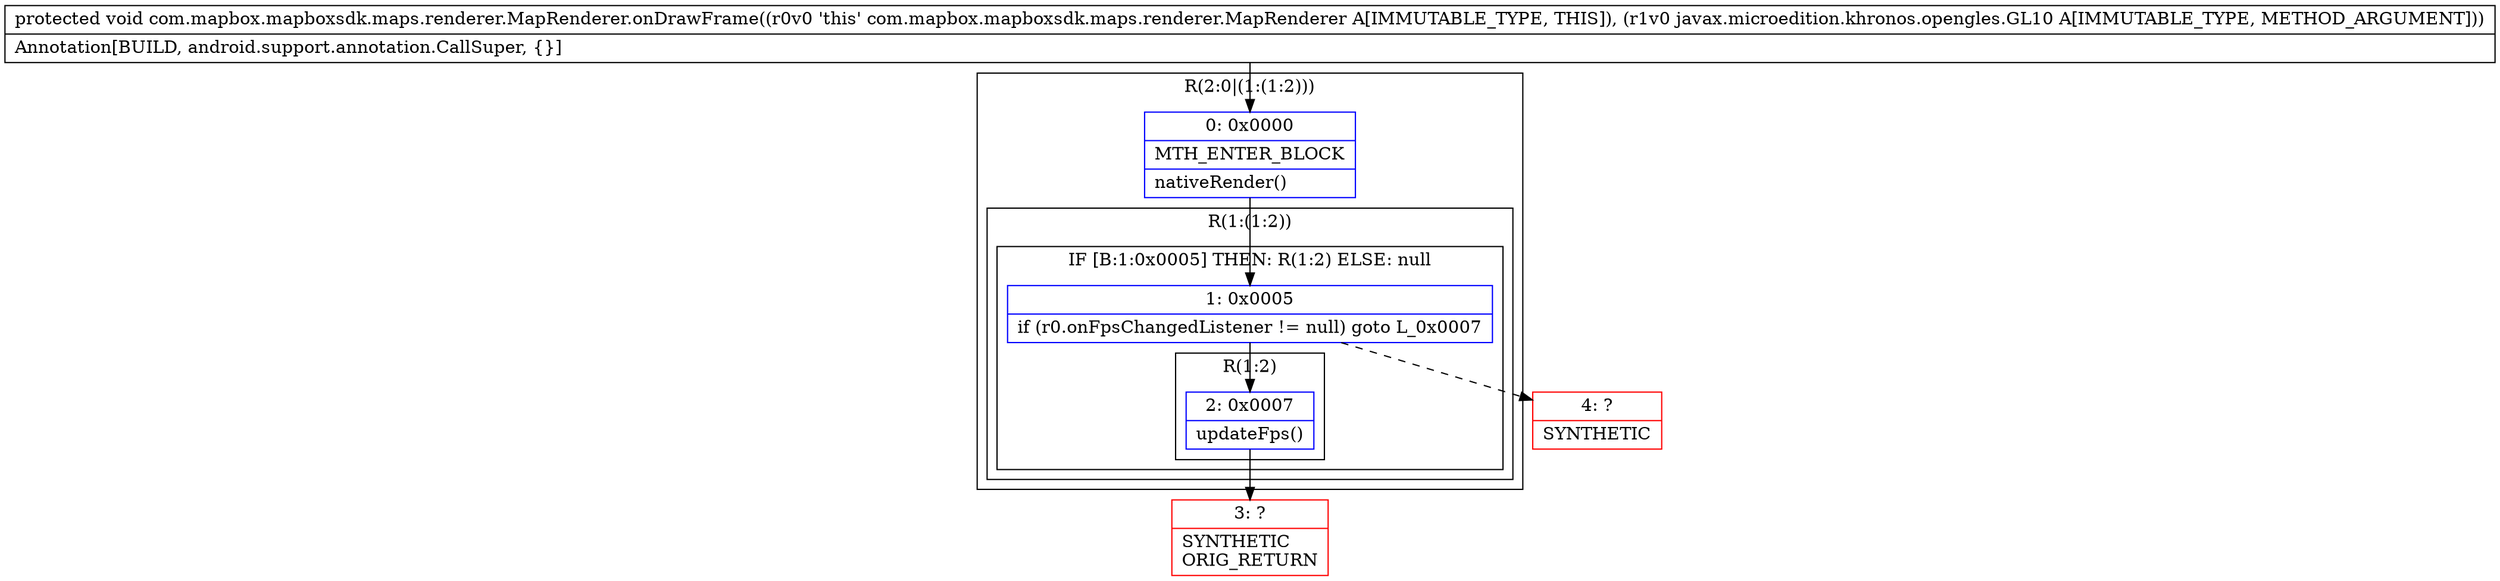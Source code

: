 digraph "CFG forcom.mapbox.mapboxsdk.maps.renderer.MapRenderer.onDrawFrame(Ljavax\/microedition\/khronos\/opengles\/GL10;)V" {
subgraph cluster_Region_165111531 {
label = "R(2:0|(1:(1:2)))";
node [shape=record,color=blue];
Node_0 [shape=record,label="{0\:\ 0x0000|MTH_ENTER_BLOCK\l|nativeRender()\l}"];
subgraph cluster_Region_664587123 {
label = "R(1:(1:2))";
node [shape=record,color=blue];
subgraph cluster_IfRegion_1264121344 {
label = "IF [B:1:0x0005] THEN: R(1:2) ELSE: null";
node [shape=record,color=blue];
Node_1 [shape=record,label="{1\:\ 0x0005|if (r0.onFpsChangedListener != null) goto L_0x0007\l}"];
subgraph cluster_Region_989926935 {
label = "R(1:2)";
node [shape=record,color=blue];
Node_2 [shape=record,label="{2\:\ 0x0007|updateFps()\l}"];
}
}
}
}
Node_3 [shape=record,color=red,label="{3\:\ ?|SYNTHETIC\lORIG_RETURN\l}"];
Node_4 [shape=record,color=red,label="{4\:\ ?|SYNTHETIC\l}"];
MethodNode[shape=record,label="{protected void com.mapbox.mapboxsdk.maps.renderer.MapRenderer.onDrawFrame((r0v0 'this' com.mapbox.mapboxsdk.maps.renderer.MapRenderer A[IMMUTABLE_TYPE, THIS]), (r1v0 javax.microedition.khronos.opengles.GL10 A[IMMUTABLE_TYPE, METHOD_ARGUMENT]))  | Annotation[BUILD, android.support.annotation.CallSuper, \{\}]\l}"];
MethodNode -> Node_0;
Node_0 -> Node_1;
Node_1 -> Node_2;
Node_1 -> Node_4[style=dashed];
Node_2 -> Node_3;
}

